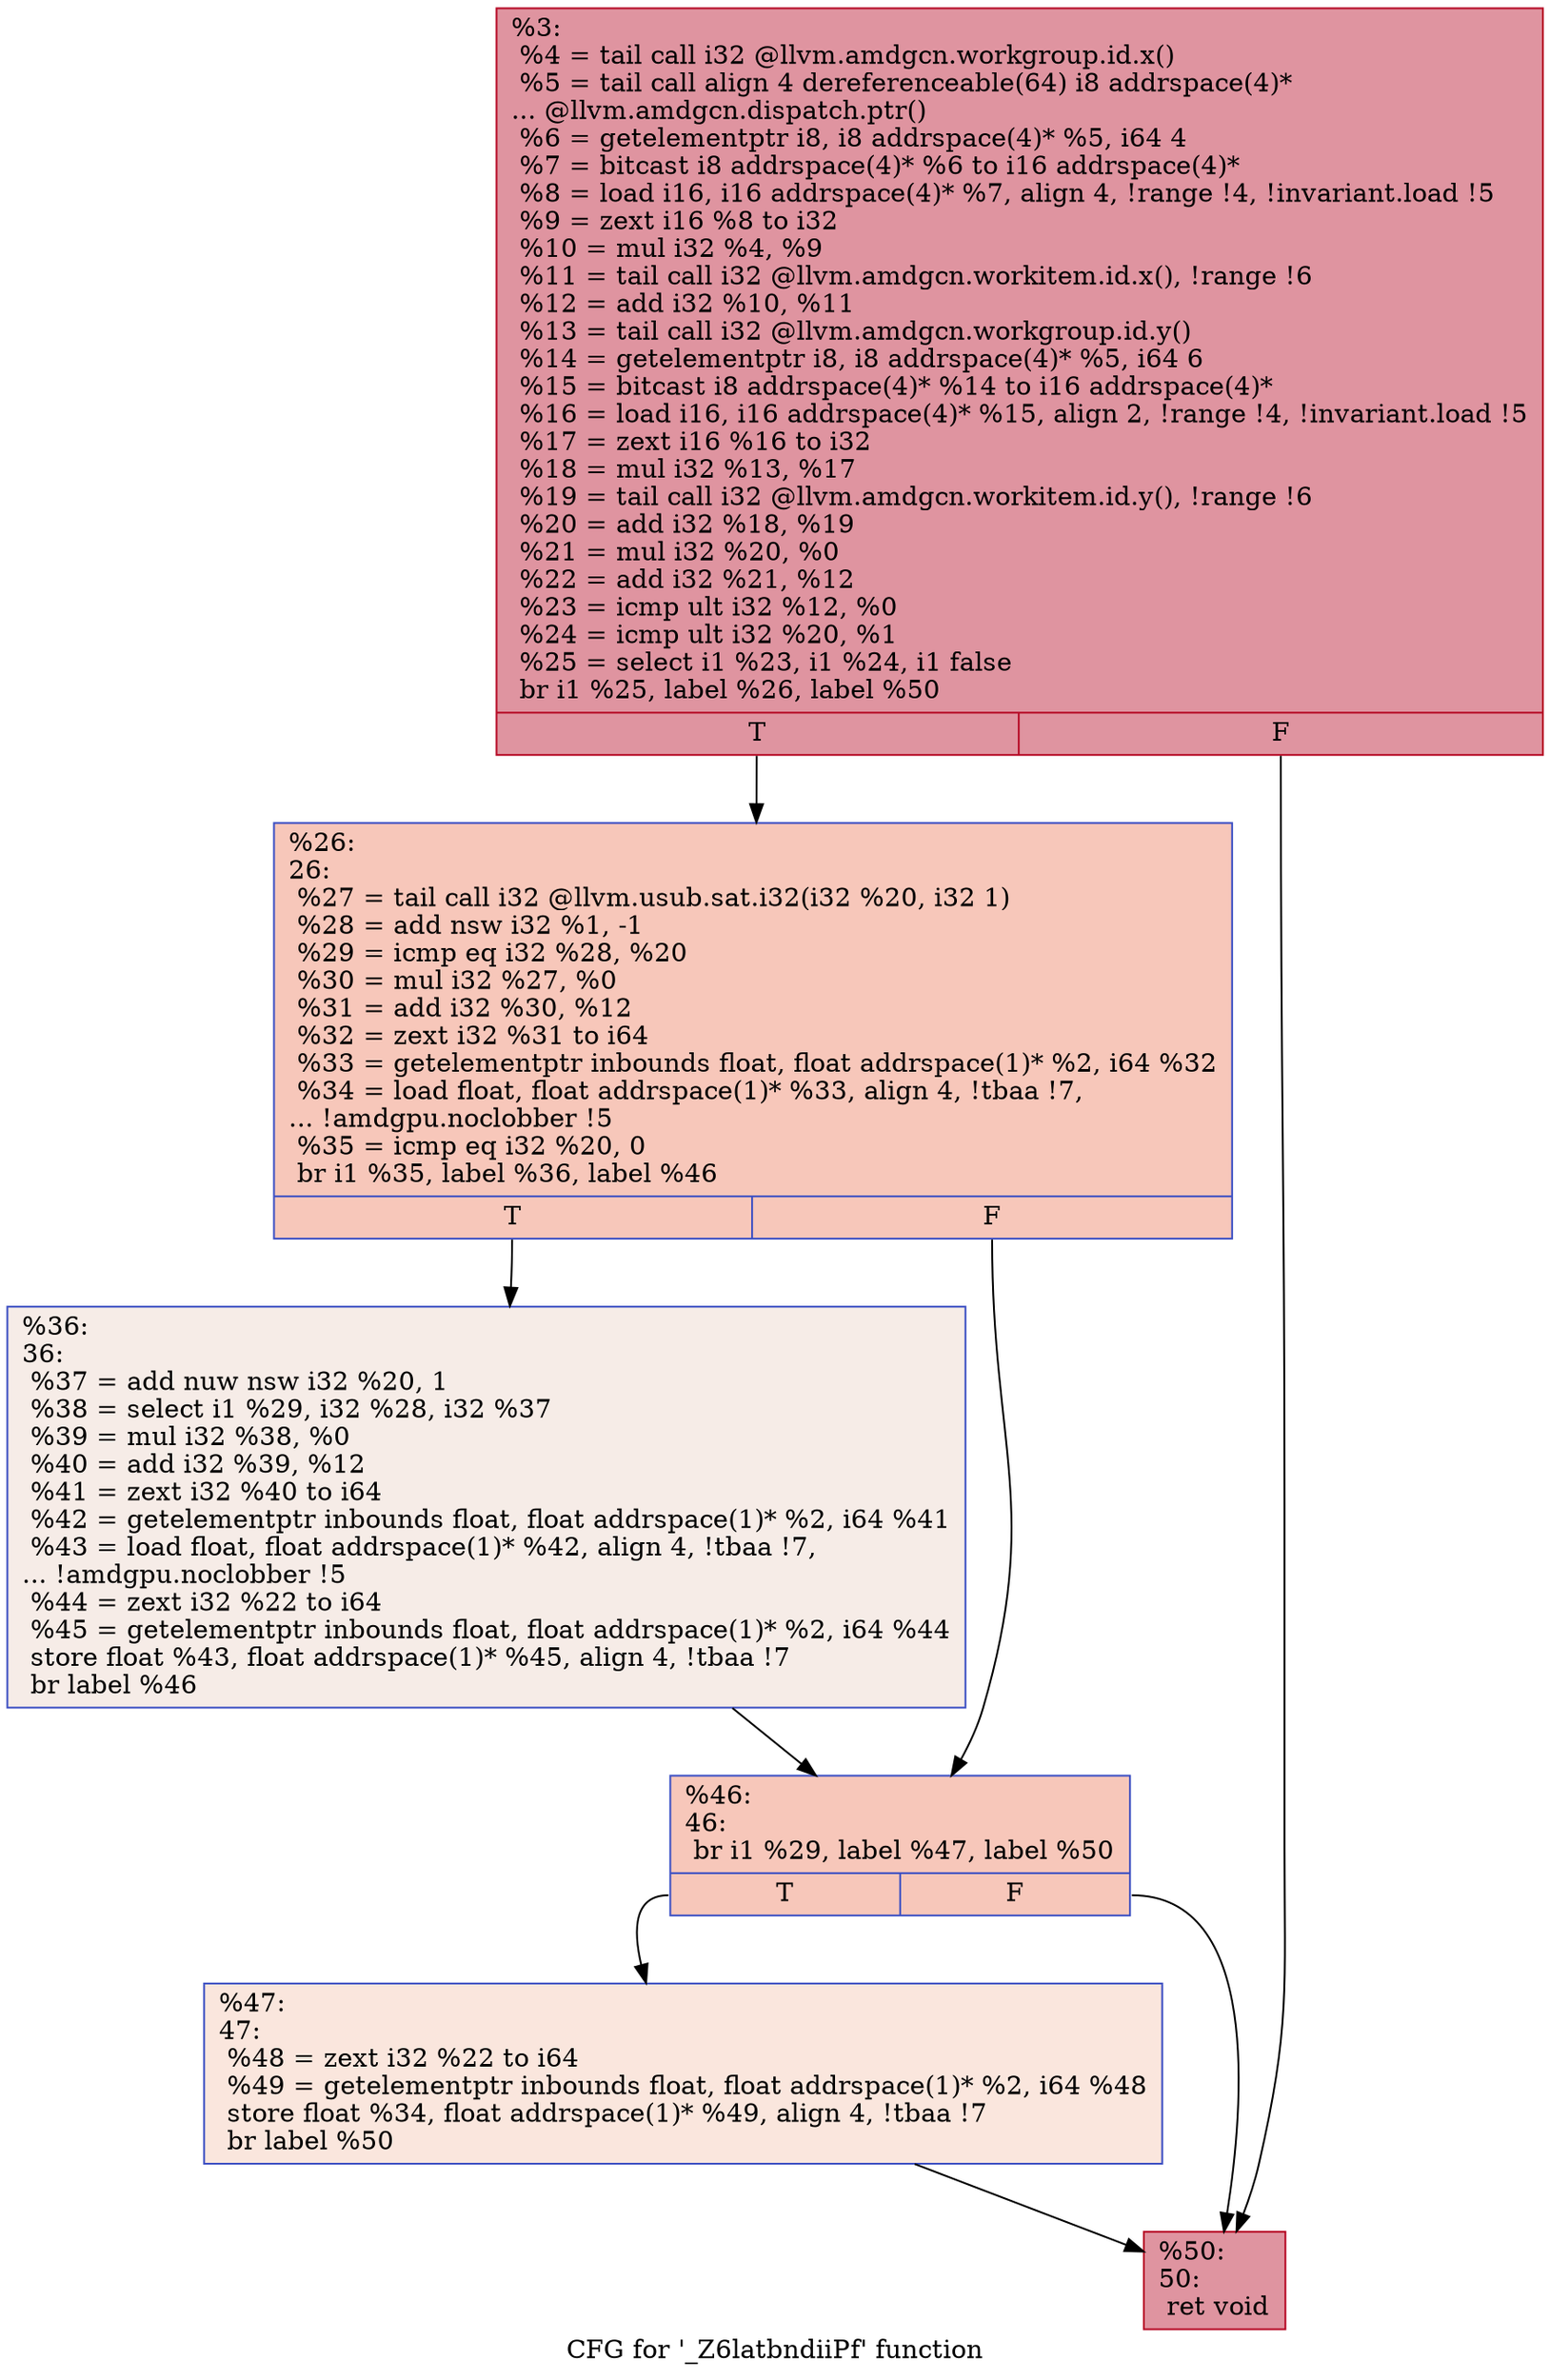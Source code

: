 digraph "CFG for '_Z6latbndiiPf' function" {
	label="CFG for '_Z6latbndiiPf' function";

	Node0x5caa690 [shape=record,color="#b70d28ff", style=filled, fillcolor="#b70d2870",label="{%3:\l  %4 = tail call i32 @llvm.amdgcn.workgroup.id.x()\l  %5 = tail call align 4 dereferenceable(64) i8 addrspace(4)*\l... @llvm.amdgcn.dispatch.ptr()\l  %6 = getelementptr i8, i8 addrspace(4)* %5, i64 4\l  %7 = bitcast i8 addrspace(4)* %6 to i16 addrspace(4)*\l  %8 = load i16, i16 addrspace(4)* %7, align 4, !range !4, !invariant.load !5\l  %9 = zext i16 %8 to i32\l  %10 = mul i32 %4, %9\l  %11 = tail call i32 @llvm.amdgcn.workitem.id.x(), !range !6\l  %12 = add i32 %10, %11\l  %13 = tail call i32 @llvm.amdgcn.workgroup.id.y()\l  %14 = getelementptr i8, i8 addrspace(4)* %5, i64 6\l  %15 = bitcast i8 addrspace(4)* %14 to i16 addrspace(4)*\l  %16 = load i16, i16 addrspace(4)* %15, align 2, !range !4, !invariant.load !5\l  %17 = zext i16 %16 to i32\l  %18 = mul i32 %13, %17\l  %19 = tail call i32 @llvm.amdgcn.workitem.id.y(), !range !6\l  %20 = add i32 %18, %19\l  %21 = mul i32 %20, %0\l  %22 = add i32 %21, %12\l  %23 = icmp ult i32 %12, %0\l  %24 = icmp ult i32 %20, %1\l  %25 = select i1 %23, i1 %24, i1 false\l  br i1 %25, label %26, label %50\l|{<s0>T|<s1>F}}"];
	Node0x5caa690:s0 -> Node0x5cae270;
	Node0x5caa690:s1 -> Node0x5cae300;
	Node0x5cae270 [shape=record,color="#3d50c3ff", style=filled, fillcolor="#ec7f6370",label="{%26:\l26:                                               \l  %27 = tail call i32 @llvm.usub.sat.i32(i32 %20, i32 1)\l  %28 = add nsw i32 %1, -1\l  %29 = icmp eq i32 %28, %20\l  %30 = mul i32 %27, %0\l  %31 = add i32 %30, %12\l  %32 = zext i32 %31 to i64\l  %33 = getelementptr inbounds float, float addrspace(1)* %2, i64 %32\l  %34 = load float, float addrspace(1)* %33, align 4, !tbaa !7,\l... !amdgpu.noclobber !5\l  %35 = icmp eq i32 %20, 0\l  br i1 %35, label %36, label %46\l|{<s0>T|<s1>F}}"];
	Node0x5cae270:s0 -> Node0x5caedf0;
	Node0x5cae270:s1 -> Node0x5caee80;
	Node0x5caedf0 [shape=record,color="#3d50c3ff", style=filled, fillcolor="#ead5c970",label="{%36:\l36:                                               \l  %37 = add nuw nsw i32 %20, 1\l  %38 = select i1 %29, i32 %28, i32 %37\l  %39 = mul i32 %38, %0\l  %40 = add i32 %39, %12\l  %41 = zext i32 %40 to i64\l  %42 = getelementptr inbounds float, float addrspace(1)* %2, i64 %41\l  %43 = load float, float addrspace(1)* %42, align 4, !tbaa !7,\l... !amdgpu.noclobber !5\l  %44 = zext i32 %22 to i64\l  %45 = getelementptr inbounds float, float addrspace(1)* %2, i64 %44\l  store float %43, float addrspace(1)* %45, align 4, !tbaa !7\l  br label %46\l}"];
	Node0x5caedf0 -> Node0x5caee80;
	Node0x5caee80 [shape=record,color="#3d50c3ff", style=filled, fillcolor="#ec7f6370",label="{%46:\l46:                                               \l  br i1 %29, label %47, label %50\l|{<s0>T|<s1>F}}"];
	Node0x5caee80:s0 -> Node0x5cafbf0;
	Node0x5caee80:s1 -> Node0x5cae300;
	Node0x5cafbf0 [shape=record,color="#3d50c3ff", style=filled, fillcolor="#f3c7b170",label="{%47:\l47:                                               \l  %48 = zext i32 %22 to i64\l  %49 = getelementptr inbounds float, float addrspace(1)* %2, i64 %48\l  store float %34, float addrspace(1)* %49, align 4, !tbaa !7\l  br label %50\l}"];
	Node0x5cafbf0 -> Node0x5cae300;
	Node0x5cae300 [shape=record,color="#b70d28ff", style=filled, fillcolor="#b70d2870",label="{%50:\l50:                                               \l  ret void\l}"];
}
